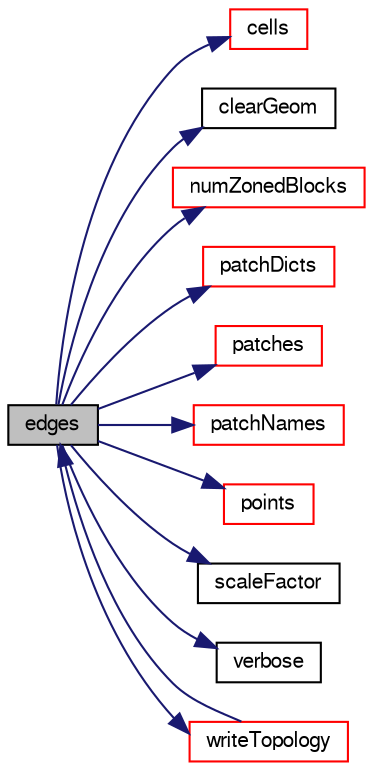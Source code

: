 digraph "edges"
{
  bgcolor="transparent";
  edge [fontname="FreeSans",fontsize="10",labelfontname="FreeSans",labelfontsize="10"];
  node [fontname="FreeSans",fontsize="10",shape=record];
  rankdir="LR";
  Node59 [label="edges",height=0.2,width=0.4,color="black", fillcolor="grey75", style="filled", fontcolor="black"];
  Node59 -> Node60 [color="midnightblue",fontsize="10",style="solid",fontname="FreeSans"];
  Node60 [label="cells",height=0.2,width=0.4,color="red",URL="$a24718.html#abe0b08f459359df85c5be1e0f3950608"];
  Node59 -> Node62 [color="midnightblue",fontsize="10",style="solid",fontname="FreeSans"];
  Node62 [label="clearGeom",height=0.2,width=0.4,color="black",URL="$a24718.html#a499a7f858dc495c47b618e168fec6372",tooltip="Clear geometry (internal points, cells, boundaryPatches) "];
  Node59 -> Node63 [color="midnightblue",fontsize="10",style="solid",fontname="FreeSans"];
  Node63 [label="numZonedBlocks",height=0.2,width=0.4,color="red",URL="$a24718.html#a6de6074f187ddec61f6a42b4a5346d5b",tooltip="Number of blocks with specified zones. "];
  Node59 -> Node65 [color="midnightblue",fontsize="10",style="solid",fontname="FreeSans"];
  Node65 [label="patchDicts",height=0.2,width=0.4,color="red",URL="$a24718.html#af6880a93f658f649f4c5094d7cb42533",tooltip="Get patch information from the topology mesh. "];
  Node59 -> Node115 [color="midnightblue",fontsize="10",style="solid",fontname="FreeSans"];
  Node115 [label="patches",height=0.2,width=0.4,color="red",URL="$a24718.html#a053052f559b1ba808b634760b7f698c2"];
  Node59 -> Node116 [color="midnightblue",fontsize="10",style="solid",fontname="FreeSans"];
  Node116 [label="patchNames",height=0.2,width=0.4,color="red",URL="$a24718.html#a3a56710ba8cff5664a002b134c75d5bd"];
  Node59 -> Node118 [color="midnightblue",fontsize="10",style="solid",fontname="FreeSans"];
  Node118 [label="points",height=0.2,width=0.4,color="red",URL="$a24718.html#ac44123fc1265297c41a43c3b62fdb4c2",tooltip="The points for the entire mesh. "];
  Node59 -> Node119 [color="midnightblue",fontsize="10",style="solid",fontname="FreeSans"];
  Node119 [label="scaleFactor",height=0.2,width=0.4,color="black",URL="$a24718.html#aafb5e9575584b9ea4cb5cbf71653c850",tooltip="The scaling factor used to convert to metres. "];
  Node59 -> Node120 [color="midnightblue",fontsize="10",style="solid",fontname="FreeSans"];
  Node120 [label="verbose",height=0.2,width=0.4,color="black",URL="$a24718.html#a125b9fbf06bb57800ab05ae63f36a07d",tooltip="Enable/disable verbose information about the progress. "];
  Node59 -> Node121 [color="midnightblue",fontsize="10",style="solid",fontname="FreeSans"];
  Node121 [label="writeTopology",height=0.2,width=0.4,color="red",URL="$a24718.html#af73adb4aeceabd97bd04d34f0fc1349f",tooltip="Writes edges of blockMesh in OBJ format. "];
  Node121 -> Node59 [color="midnightblue",fontsize="10",style="solid",fontname="FreeSans"];
}
